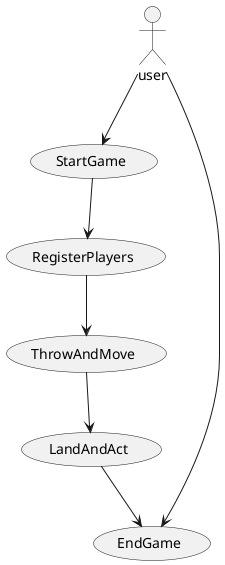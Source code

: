 @startuml

actor user

usecase StartGame
usecase RegisterPlayers
usecase LandAndAct
usecase ThrowAndMove
usecase EndGame
user --> StartGame
user --> EndGame
StartGame --> RegisterPlayers
RegisterPlayers --> ThrowAndMove
ThrowAndMove --> LandAndAct

LandAndAct --> EndGame








@enduml
